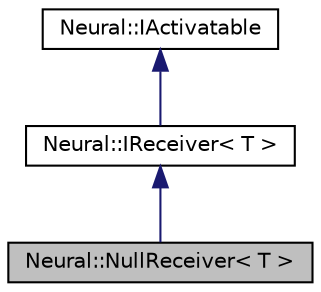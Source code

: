 digraph G
{
  edge [fontname="Helvetica",fontsize="10",labelfontname="Helvetica",labelfontsize="10"];
  node [fontname="Helvetica",fontsize="10",shape=record];
  Node1 [label="Neural::NullReceiver\< T \>",height=0.2,width=0.4,color="black", fillcolor="grey75", style="filled" fontcolor="black"];
  Node2 -> Node1 [dir=back,color="midnightblue",fontsize="10",style="solid"];
  Node2 [label="Neural::IReceiver\< T \>",height=0.2,width=0.4,color="black", fillcolor="white", style="filled",URL="$class_neural_1_1_i_receiver.html"];
  Node3 -> Node2 [dir=back,color="midnightblue",fontsize="10",style="solid"];
  Node3 [label="Neural::IActivatable",height=0.2,width=0.4,color="black", fillcolor="white", style="filled",URL="$class_neural_1_1_i_activatable.html"];
}
